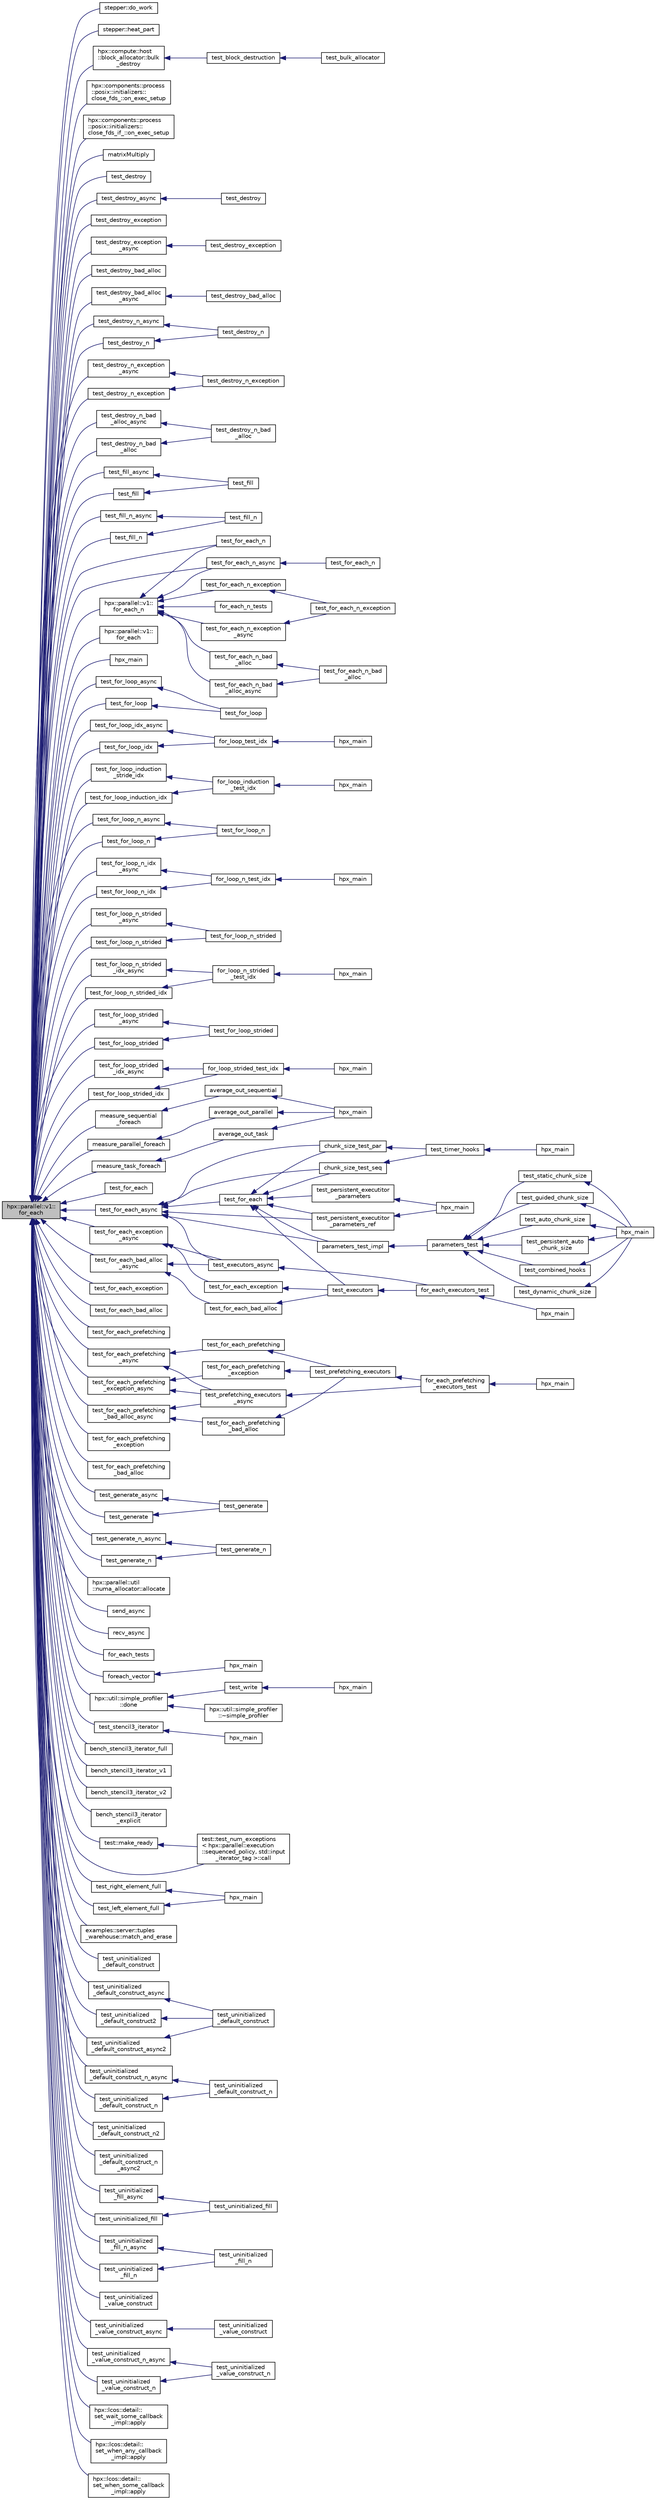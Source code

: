 digraph "hpx::parallel::v1::for_each"
{
  edge [fontname="Helvetica",fontsize="10",labelfontname="Helvetica",labelfontsize="10"];
  node [fontname="Helvetica",fontsize="10",shape=record];
  rankdir="LR";
  Node5814 [label="hpx::parallel::v1::\lfor_each",height=0.2,width=0.4,color="black", fillcolor="grey75", style="filled", fontcolor="black"];
  Node5814 -> Node5815 [dir="back",color="midnightblue",fontsize="10",style="solid",fontname="Helvetica"];
  Node5815 [label="stepper::do_work",height=0.2,width=0.4,color="black", fillcolor="white", style="filled",URL="$d0/da6/structstepper.html#aea55361f238d28d49a7ed1d6c54aa44e"];
  Node5814 -> Node5816 [dir="back",color="midnightblue",fontsize="10",style="solid",fontname="Helvetica"];
  Node5816 [label="stepper::heat_part",height=0.2,width=0.4,color="black", fillcolor="white", style="filled",URL="$d0/da6/structstepper.html#adcb523db73dc9a5479b9bbfecee13d69"];
  Node5814 -> Node5817 [dir="back",color="midnightblue",fontsize="10",style="solid",fontname="Helvetica"];
  Node5817 [label="hpx::compute::host\l::block_allocator::bulk\l_destroy",height=0.2,width=0.4,color="black", fillcolor="white", style="filled",URL="$d2/de8/structhpx_1_1compute_1_1host_1_1block__allocator.html#a167448cdd9120613a9713bca5689172f"];
  Node5817 -> Node5818 [dir="back",color="midnightblue",fontsize="10",style="solid",fontname="Helvetica"];
  Node5818 [label="test_block_destruction",height=0.2,width=0.4,color="black", fillcolor="white", style="filled",URL="$dc/d4a/block__allocator_8cpp.html#ae70eed055522aa4762137981880d0379"];
  Node5818 -> Node5819 [dir="back",color="midnightblue",fontsize="10",style="solid",fontname="Helvetica"];
  Node5819 [label="test_bulk_allocator",height=0.2,width=0.4,color="black", fillcolor="white", style="filled",URL="$dc/d4a/block__allocator_8cpp.html#aad021fb470ac159eac4609ba96066d4d"];
  Node5814 -> Node5820 [dir="back",color="midnightblue",fontsize="10",style="solid",fontname="Helvetica"];
  Node5820 [label="hpx::components::process\l::posix::initializers::\lclose_fds_::on_exec_setup",height=0.2,width=0.4,color="black", fillcolor="white", style="filled",URL="$df/d54/classhpx_1_1components_1_1process_1_1posix_1_1initializers_1_1close__fds__.html#acac655abe388827f8a023ad4ec06dfd7"];
  Node5814 -> Node5821 [dir="back",color="midnightblue",fontsize="10",style="solid",fontname="Helvetica"];
  Node5821 [label="hpx::components::process\l::posix::initializers::\lclose_fds_if_::on_exec_setup",height=0.2,width=0.4,color="black", fillcolor="white", style="filled",URL="$d7/def/classhpx_1_1components_1_1process_1_1posix_1_1initializers_1_1close__fds__if__.html#a86e080bd408ce4f00e1a021a6d371d02"];
  Node5814 -> Node5822 [dir="back",color="midnightblue",fontsize="10",style="solid",fontname="Helvetica"];
  Node5822 [label="matrixMultiply",height=0.2,width=0.4,color="black", fillcolor="white", style="filled",URL="$dd/d84/cublas__matmul_8cpp.html#aa067c394898cc546b800722bc5eae6ee"];
  Node5814 -> Node5823 [dir="back",color="midnightblue",fontsize="10",style="solid",fontname="Helvetica"];
  Node5823 [label="test_destroy",height=0.2,width=0.4,color="black", fillcolor="white", style="filled",URL="$db/d13/destroy__tests_8hpp.html#a317b88b51c0427935308f5c6e24a684a"];
  Node5814 -> Node5824 [dir="back",color="midnightblue",fontsize="10",style="solid",fontname="Helvetica"];
  Node5824 [label="test_destroy_async",height=0.2,width=0.4,color="black", fillcolor="white", style="filled",URL="$db/d13/destroy__tests_8hpp.html#a0a386efd0c10854ee86a11c9d208962b"];
  Node5824 -> Node5825 [dir="back",color="midnightblue",fontsize="10",style="solid",fontname="Helvetica"];
  Node5825 [label="test_destroy",height=0.2,width=0.4,color="black", fillcolor="white", style="filled",URL="$dd/d93/destroy_8cpp.html#ad69437edf858c3954064267fa452b379"];
  Node5814 -> Node5826 [dir="back",color="midnightblue",fontsize="10",style="solid",fontname="Helvetica"];
  Node5826 [label="test_destroy_exception",height=0.2,width=0.4,color="black", fillcolor="white", style="filled",URL="$db/d13/destroy__tests_8hpp.html#ab79ea56b1573e2f761302a4e3fec7cd9"];
  Node5814 -> Node5827 [dir="back",color="midnightblue",fontsize="10",style="solid",fontname="Helvetica"];
  Node5827 [label="test_destroy_exception\l_async",height=0.2,width=0.4,color="black", fillcolor="white", style="filled",URL="$db/d13/destroy__tests_8hpp.html#a5b198d396d5d83f8154fa7e13fd04747"];
  Node5827 -> Node5828 [dir="back",color="midnightblue",fontsize="10",style="solid",fontname="Helvetica"];
  Node5828 [label="test_destroy_exception",height=0.2,width=0.4,color="black", fillcolor="white", style="filled",URL="$dd/d93/destroy_8cpp.html#a8491a26225d7d844a16f1a6591112f1b"];
  Node5814 -> Node5829 [dir="back",color="midnightblue",fontsize="10",style="solid",fontname="Helvetica"];
  Node5829 [label="test_destroy_bad_alloc",height=0.2,width=0.4,color="black", fillcolor="white", style="filled",URL="$db/d13/destroy__tests_8hpp.html#a6b5de553753b00180d16671e5bafe57f"];
  Node5814 -> Node5830 [dir="back",color="midnightblue",fontsize="10",style="solid",fontname="Helvetica"];
  Node5830 [label="test_destroy_bad_alloc\l_async",height=0.2,width=0.4,color="black", fillcolor="white", style="filled",URL="$db/d13/destroy__tests_8hpp.html#a17f028f712d9002f95283aabbe386704"];
  Node5830 -> Node5831 [dir="back",color="midnightblue",fontsize="10",style="solid",fontname="Helvetica"];
  Node5831 [label="test_destroy_bad_alloc",height=0.2,width=0.4,color="black", fillcolor="white", style="filled",URL="$dd/d93/destroy_8cpp.html#ad0a60f5ee101f749797b233aaf6c1eb4"];
  Node5814 -> Node5832 [dir="back",color="midnightblue",fontsize="10",style="solid",fontname="Helvetica"];
  Node5832 [label="test_destroy_n",height=0.2,width=0.4,color="black", fillcolor="white", style="filled",URL="$de/dbc/destroyn_8cpp.html#ae9304eeaf906e59ebd2bf88e649ecabb"];
  Node5832 -> Node5833 [dir="back",color="midnightblue",fontsize="10",style="solid",fontname="Helvetica"];
  Node5833 [label="test_destroy_n",height=0.2,width=0.4,color="black", fillcolor="white", style="filled",URL="$de/dbc/destroyn_8cpp.html#ac891bde076ceac92f1ace9f7995dfe76"];
  Node5814 -> Node5834 [dir="back",color="midnightblue",fontsize="10",style="solid",fontname="Helvetica"];
  Node5834 [label="test_destroy_n_async",height=0.2,width=0.4,color="black", fillcolor="white", style="filled",URL="$de/dbc/destroyn_8cpp.html#a367becc3f8862d43b01ad5ff47cfd988"];
  Node5834 -> Node5833 [dir="back",color="midnightblue",fontsize="10",style="solid",fontname="Helvetica"];
  Node5814 -> Node5835 [dir="back",color="midnightblue",fontsize="10",style="solid",fontname="Helvetica"];
  Node5835 [label="test_destroy_n_exception",height=0.2,width=0.4,color="black", fillcolor="white", style="filled",URL="$de/dbc/destroyn_8cpp.html#a1b4050ae24481ed2e753e22aad35b737"];
  Node5835 -> Node5836 [dir="back",color="midnightblue",fontsize="10",style="solid",fontname="Helvetica"];
  Node5836 [label="test_destroy_n_exception",height=0.2,width=0.4,color="black", fillcolor="white", style="filled",URL="$de/dbc/destroyn_8cpp.html#aaf7bd9412751022ba739d60ad3f4e92c"];
  Node5814 -> Node5837 [dir="back",color="midnightblue",fontsize="10",style="solid",fontname="Helvetica"];
  Node5837 [label="test_destroy_n_exception\l_async",height=0.2,width=0.4,color="black", fillcolor="white", style="filled",URL="$de/dbc/destroyn_8cpp.html#a24949d34f58f11203f378136fa3683c6"];
  Node5837 -> Node5836 [dir="back",color="midnightblue",fontsize="10",style="solid",fontname="Helvetica"];
  Node5814 -> Node5838 [dir="back",color="midnightblue",fontsize="10",style="solid",fontname="Helvetica"];
  Node5838 [label="test_destroy_n_bad\l_alloc",height=0.2,width=0.4,color="black", fillcolor="white", style="filled",URL="$de/dbc/destroyn_8cpp.html#a4e0a2063cbbe8c4e3bdd7c2cbdb4a452"];
  Node5838 -> Node5839 [dir="back",color="midnightblue",fontsize="10",style="solid",fontname="Helvetica"];
  Node5839 [label="test_destroy_n_bad\l_alloc",height=0.2,width=0.4,color="black", fillcolor="white", style="filled",URL="$de/dbc/destroyn_8cpp.html#a6acd9d8f1bea87dd498a32ba7daf4b45"];
  Node5814 -> Node5840 [dir="back",color="midnightblue",fontsize="10",style="solid",fontname="Helvetica"];
  Node5840 [label="test_destroy_n_bad\l_alloc_async",height=0.2,width=0.4,color="black", fillcolor="white", style="filled",URL="$de/dbc/destroyn_8cpp.html#a93131f863dd04d5b1e2f077fc1899473"];
  Node5840 -> Node5839 [dir="back",color="midnightblue",fontsize="10",style="solid",fontname="Helvetica"];
  Node5814 -> Node5841 [dir="back",color="midnightblue",fontsize="10",style="solid",fontname="Helvetica"];
  Node5841 [label="test_fill",height=0.2,width=0.4,color="black", fillcolor="white", style="filled",URL="$db/df9/fill_8cpp.html#ad931e89bdc39168cdc6519ee48bd69a3"];
  Node5841 -> Node5842 [dir="back",color="midnightblue",fontsize="10",style="solid",fontname="Helvetica"];
  Node5842 [label="test_fill",height=0.2,width=0.4,color="black", fillcolor="white", style="filled",URL="$db/df9/fill_8cpp.html#a661a40382a394b4596b3db9fe1165fcf"];
  Node5814 -> Node5843 [dir="back",color="midnightblue",fontsize="10",style="solid",fontname="Helvetica"];
  Node5843 [label="test_fill_async",height=0.2,width=0.4,color="black", fillcolor="white", style="filled",URL="$db/df9/fill_8cpp.html#a746e43066c59dc6277a1d21db34f226c"];
  Node5843 -> Node5842 [dir="back",color="midnightblue",fontsize="10",style="solid",fontname="Helvetica"];
  Node5814 -> Node5844 [dir="back",color="midnightblue",fontsize="10",style="solid",fontname="Helvetica"];
  Node5844 [label="test_fill_n",height=0.2,width=0.4,color="black", fillcolor="white", style="filled",URL="$d7/df6/filln_8cpp.html#a90206cdfbebe12bccee8713a9aad8f46"];
  Node5844 -> Node5845 [dir="back",color="midnightblue",fontsize="10",style="solid",fontname="Helvetica"];
  Node5845 [label="test_fill_n",height=0.2,width=0.4,color="black", fillcolor="white", style="filled",URL="$d7/df6/filln_8cpp.html#ae0c7cd04e14c884fdb7f47b6e1dae0e0"];
  Node5814 -> Node5846 [dir="back",color="midnightblue",fontsize="10",style="solid",fontname="Helvetica"];
  Node5846 [label="test_fill_n_async",height=0.2,width=0.4,color="black", fillcolor="white", style="filled",URL="$d7/df6/filln_8cpp.html#ad4c7a1f958a03c69d308888e8f3deb11"];
  Node5846 -> Node5845 [dir="back",color="midnightblue",fontsize="10",style="solid",fontname="Helvetica"];
  Node5814 -> Node5847 [dir="back",color="midnightblue",fontsize="10",style="solid",fontname="Helvetica"];
  Node5847 [label="hpx::parallel::v1::\lfor_each_n",height=0.2,width=0.4,color="black", fillcolor="white", style="filled",URL="$db/db9/namespacehpx_1_1parallel_1_1v1.html#af456b61f388971fe21f1f36b3085d10a"];
  Node5847 -> Node5848 [dir="back",color="midnightblue",fontsize="10",style="solid",fontname="Helvetica"];
  Node5848 [label="test_for_each_n",height=0.2,width=0.4,color="black", fillcolor="white", style="filled",URL="$d4/d2c/algorithms_2foreach__tests_8hpp.html#abfa02612e9838cfd6335405ce7ef6707"];
  Node5847 -> Node5849 [dir="back",color="midnightblue",fontsize="10",style="solid",fontname="Helvetica"];
  Node5849 [label="test_for_each_n_async",height=0.2,width=0.4,color="black", fillcolor="white", style="filled",URL="$d4/d2c/algorithms_2foreach__tests_8hpp.html#aa9f7f18d8ba9151e0d0211f00d2ac977"];
  Node5849 -> Node5850 [dir="back",color="midnightblue",fontsize="10",style="solid",fontname="Helvetica"];
  Node5850 [label="test_for_each_n",height=0.2,width=0.4,color="black", fillcolor="white", style="filled",URL="$d3/d1b/foreachn_8cpp.html#a1763a1698d56e24b4e424e2f76b16974"];
  Node5847 -> Node5851 [dir="back",color="midnightblue",fontsize="10",style="solid",fontname="Helvetica"];
  Node5851 [label="test_for_each_n_bad\l_alloc",height=0.2,width=0.4,color="black", fillcolor="white", style="filled",URL="$dc/dad/foreachn__bad__alloc_8cpp.html#a4496235f0eb792fcd3cf2df561ee3a3d"];
  Node5851 -> Node5852 [dir="back",color="midnightblue",fontsize="10",style="solid",fontname="Helvetica"];
  Node5852 [label="test_for_each_n_bad\l_alloc",height=0.2,width=0.4,color="black", fillcolor="white", style="filled",URL="$dc/dad/foreachn__bad__alloc_8cpp.html#add3ad57288ad51f7d794eec7620de345"];
  Node5847 -> Node5853 [dir="back",color="midnightblue",fontsize="10",style="solid",fontname="Helvetica"];
  Node5853 [label="test_for_each_n_bad\l_alloc_async",height=0.2,width=0.4,color="black", fillcolor="white", style="filled",URL="$dc/dad/foreachn__bad__alloc_8cpp.html#a512e60fa6f1c63405d9ed2bb36387148"];
  Node5853 -> Node5852 [dir="back",color="midnightblue",fontsize="10",style="solid",fontname="Helvetica"];
  Node5847 -> Node5854 [dir="back",color="midnightblue",fontsize="10",style="solid",fontname="Helvetica"];
  Node5854 [label="test_for_each_n_exception",height=0.2,width=0.4,color="black", fillcolor="white", style="filled",URL="$d7/d9a/foreachn__exception_8cpp.html#ac19da618c4eb3ec6df03eee4e7a8152c"];
  Node5854 -> Node5855 [dir="back",color="midnightblue",fontsize="10",style="solid",fontname="Helvetica"];
  Node5855 [label="test_for_each_n_exception",height=0.2,width=0.4,color="black", fillcolor="white", style="filled",URL="$d7/d9a/foreachn__exception_8cpp.html#a6b9e4013e39c30c4376aa56ccf15c8cf"];
  Node5847 -> Node5856 [dir="back",color="midnightblue",fontsize="10",style="solid",fontname="Helvetica"];
  Node5856 [label="test_for_each_n_exception\l_async",height=0.2,width=0.4,color="black", fillcolor="white", style="filled",URL="$d7/d9a/foreachn__exception_8cpp.html#a0b7b511160d05ade5fbd958a180eb445"];
  Node5856 -> Node5855 [dir="back",color="midnightblue",fontsize="10",style="solid",fontname="Helvetica"];
  Node5847 -> Node5857 [dir="back",color="midnightblue",fontsize="10",style="solid",fontname="Helvetica"];
  Node5857 [label="for_each_n_tests",height=0.2,width=0.4,color="black", fillcolor="white", style="filled",URL="$de/dc8/partitioned__vector__for__each_8cpp.html#abf8171f27cbe43370d530a93d000de65"];
  Node5814 -> Node5858 [dir="back",color="midnightblue",fontsize="10",style="solid",fontname="Helvetica"];
  Node5858 [label="hpx::parallel::v1::\lfor_each",height=0.2,width=0.4,color="black", fillcolor="white", style="filled",URL="$db/db9/namespacehpx_1_1parallel_1_1v1.html#a3c119a47158b9b1682a05406172d539f"];
  Node5814 -> Node5859 [dir="back",color="midnightblue",fontsize="10",style="solid",fontname="Helvetica"];
  Node5859 [label="hpx_main",height=0.2,width=0.4,color="black", fillcolor="white", style="filled",URL="$d5/dbf/for__each__annotated__function_8cpp.html#aefd26dd818037509b2241068d57e3e1d"];
  Node5814 -> Node5860 [dir="back",color="midnightblue",fontsize="10",style="solid",fontname="Helvetica"];
  Node5860 [label="test_for_loop",height=0.2,width=0.4,color="black", fillcolor="white", style="filled",URL="$de/d62/for__loop_8cpp.html#a89c3b2a7b49b2327ebd96502571ce424"];
  Node5860 -> Node5861 [dir="back",color="midnightblue",fontsize="10",style="solid",fontname="Helvetica"];
  Node5861 [label="test_for_loop",height=0.2,width=0.4,color="black", fillcolor="white", style="filled",URL="$de/d62/for__loop_8cpp.html#ab17320fc5ebdd99b1cabac51548ee1a7"];
  Node5814 -> Node5862 [dir="back",color="midnightblue",fontsize="10",style="solid",fontname="Helvetica"];
  Node5862 [label="test_for_loop_async",height=0.2,width=0.4,color="black", fillcolor="white", style="filled",URL="$de/d62/for__loop_8cpp.html#a3cada76ac0fd661f700bdd0e4caa10df"];
  Node5862 -> Node5861 [dir="back",color="midnightblue",fontsize="10",style="solid",fontname="Helvetica"];
  Node5814 -> Node5863 [dir="back",color="midnightblue",fontsize="10",style="solid",fontname="Helvetica"];
  Node5863 [label="test_for_loop_idx",height=0.2,width=0.4,color="black", fillcolor="white", style="filled",URL="$de/d62/for__loop_8cpp.html#ad3b12e33f1d50a2207b1a8679ca76d16"];
  Node5863 -> Node5864 [dir="back",color="midnightblue",fontsize="10",style="solid",fontname="Helvetica"];
  Node5864 [label="for_loop_test_idx",height=0.2,width=0.4,color="black", fillcolor="white", style="filled",URL="$de/d62/for__loop_8cpp.html#a5682e76b3b812689ab8971fc823c41df"];
  Node5864 -> Node5865 [dir="back",color="midnightblue",fontsize="10",style="solid",fontname="Helvetica"];
  Node5865 [label="hpx_main",height=0.2,width=0.4,color="black", fillcolor="white", style="filled",URL="$de/d62/for__loop_8cpp.html#a4ca51ec94fa82421fc621b58eef7b01c"];
  Node5814 -> Node5866 [dir="back",color="midnightblue",fontsize="10",style="solid",fontname="Helvetica"];
  Node5866 [label="test_for_loop_idx_async",height=0.2,width=0.4,color="black", fillcolor="white", style="filled",URL="$de/d62/for__loop_8cpp.html#abf1fa6ad852561a80d8a7c0d919b0443"];
  Node5866 -> Node5864 [dir="back",color="midnightblue",fontsize="10",style="solid",fontname="Helvetica"];
  Node5814 -> Node5867 [dir="back",color="midnightblue",fontsize="10",style="solid",fontname="Helvetica"];
  Node5867 [label="test_for_loop_induction_idx",height=0.2,width=0.4,color="black", fillcolor="white", style="filled",URL="$dc/d69/for__loop__induction_8cpp.html#a6887265b3abec63b6903baff262990f7"];
  Node5867 -> Node5868 [dir="back",color="midnightblue",fontsize="10",style="solid",fontname="Helvetica"];
  Node5868 [label="for_loop_induction\l_test_idx",height=0.2,width=0.4,color="black", fillcolor="white", style="filled",URL="$dc/d69/for__loop__induction_8cpp.html#a68da6a80446d9f2f84dc643f86fb3468"];
  Node5868 -> Node5869 [dir="back",color="midnightblue",fontsize="10",style="solid",fontname="Helvetica"];
  Node5869 [label="hpx_main",height=0.2,width=0.4,color="black", fillcolor="white", style="filled",URL="$dc/d69/for__loop__induction_8cpp.html#a4ca51ec94fa82421fc621b58eef7b01c"];
  Node5814 -> Node5870 [dir="back",color="midnightblue",fontsize="10",style="solid",fontname="Helvetica"];
  Node5870 [label="test_for_loop_induction\l_stride_idx",height=0.2,width=0.4,color="black", fillcolor="white", style="filled",URL="$dc/d69/for__loop__induction_8cpp.html#a4560434d8c14bf88370c6b352768ac0f"];
  Node5870 -> Node5868 [dir="back",color="midnightblue",fontsize="10",style="solid",fontname="Helvetica"];
  Node5814 -> Node5871 [dir="back",color="midnightblue",fontsize="10",style="solid",fontname="Helvetica"];
  Node5871 [label="test_for_loop_n",height=0.2,width=0.4,color="black", fillcolor="white", style="filled",URL="$de/da4/for__loop__n_8cpp.html#a09399efa5681bb0b53e7c20771ae1910"];
  Node5871 -> Node5872 [dir="back",color="midnightblue",fontsize="10",style="solid",fontname="Helvetica"];
  Node5872 [label="test_for_loop_n",height=0.2,width=0.4,color="black", fillcolor="white", style="filled",URL="$de/da4/for__loop__n_8cpp.html#a3f4d04955eccd3affe743a5ffac493ca"];
  Node5814 -> Node5873 [dir="back",color="midnightblue",fontsize="10",style="solid",fontname="Helvetica"];
  Node5873 [label="test_for_loop_n_async",height=0.2,width=0.4,color="black", fillcolor="white", style="filled",URL="$de/da4/for__loop__n_8cpp.html#a1a081f4e0b938c3b3399fa3adbed2d4a"];
  Node5873 -> Node5872 [dir="back",color="midnightblue",fontsize="10",style="solid",fontname="Helvetica"];
  Node5814 -> Node5874 [dir="back",color="midnightblue",fontsize="10",style="solid",fontname="Helvetica"];
  Node5874 [label="test_for_loop_n_idx",height=0.2,width=0.4,color="black", fillcolor="white", style="filled",URL="$de/da4/for__loop__n_8cpp.html#a7929df9a27934c86ac0b3eca1f9e07f2"];
  Node5874 -> Node5875 [dir="back",color="midnightblue",fontsize="10",style="solid",fontname="Helvetica"];
  Node5875 [label="for_loop_n_test_idx",height=0.2,width=0.4,color="black", fillcolor="white", style="filled",URL="$de/da4/for__loop__n_8cpp.html#ab386898f445eedfee45e728b1f60d46c"];
  Node5875 -> Node5876 [dir="back",color="midnightblue",fontsize="10",style="solid",fontname="Helvetica"];
  Node5876 [label="hpx_main",height=0.2,width=0.4,color="black", fillcolor="white", style="filled",URL="$de/da4/for__loop__n_8cpp.html#a4ca51ec94fa82421fc621b58eef7b01c"];
  Node5814 -> Node5877 [dir="back",color="midnightblue",fontsize="10",style="solid",fontname="Helvetica"];
  Node5877 [label="test_for_loop_n_idx\l_async",height=0.2,width=0.4,color="black", fillcolor="white", style="filled",URL="$de/da4/for__loop__n_8cpp.html#ae28739be7de605eaa5684eb80b5313c7"];
  Node5877 -> Node5875 [dir="back",color="midnightblue",fontsize="10",style="solid",fontname="Helvetica"];
  Node5814 -> Node5878 [dir="back",color="midnightblue",fontsize="10",style="solid",fontname="Helvetica"];
  Node5878 [label="test_for_loop_n_strided",height=0.2,width=0.4,color="black", fillcolor="white", style="filled",URL="$d8/d8f/for__loop__n__strided_8cpp.html#a1676f09a88556052fe8f067854bfab87"];
  Node5878 -> Node5879 [dir="back",color="midnightblue",fontsize="10",style="solid",fontname="Helvetica"];
  Node5879 [label="test_for_loop_n_strided",height=0.2,width=0.4,color="black", fillcolor="white", style="filled",URL="$d8/d8f/for__loop__n__strided_8cpp.html#ab3e24c8d17620b6ae6b3b6e21e491544"];
  Node5814 -> Node5880 [dir="back",color="midnightblue",fontsize="10",style="solid",fontname="Helvetica"];
  Node5880 [label="test_for_loop_n_strided\l_async",height=0.2,width=0.4,color="black", fillcolor="white", style="filled",URL="$d8/d8f/for__loop__n__strided_8cpp.html#ab3be47c5d95eec03f7e87f64c7ef78ba"];
  Node5880 -> Node5879 [dir="back",color="midnightblue",fontsize="10",style="solid",fontname="Helvetica"];
  Node5814 -> Node5881 [dir="back",color="midnightblue",fontsize="10",style="solid",fontname="Helvetica"];
  Node5881 [label="test_for_loop_n_strided_idx",height=0.2,width=0.4,color="black", fillcolor="white", style="filled",URL="$d8/d8f/for__loop__n__strided_8cpp.html#af30960deb447fc912a2d9204c13aa498"];
  Node5881 -> Node5882 [dir="back",color="midnightblue",fontsize="10",style="solid",fontname="Helvetica"];
  Node5882 [label="for_loop_n_strided\l_test_idx",height=0.2,width=0.4,color="black", fillcolor="white", style="filled",URL="$d8/d8f/for__loop__n__strided_8cpp.html#ac7cd80504cf918357143cc359ea3ff06"];
  Node5882 -> Node5883 [dir="back",color="midnightblue",fontsize="10",style="solid",fontname="Helvetica"];
  Node5883 [label="hpx_main",height=0.2,width=0.4,color="black", fillcolor="white", style="filled",URL="$d8/d8f/for__loop__n__strided_8cpp.html#a4ca51ec94fa82421fc621b58eef7b01c"];
  Node5814 -> Node5884 [dir="back",color="midnightblue",fontsize="10",style="solid",fontname="Helvetica"];
  Node5884 [label="test_for_loop_n_strided\l_idx_async",height=0.2,width=0.4,color="black", fillcolor="white", style="filled",URL="$d8/d8f/for__loop__n__strided_8cpp.html#a0ac8e919b5b1379a68c7e7a2f53ddb9f"];
  Node5884 -> Node5882 [dir="back",color="midnightblue",fontsize="10",style="solid",fontname="Helvetica"];
  Node5814 -> Node5885 [dir="back",color="midnightblue",fontsize="10",style="solid",fontname="Helvetica"];
  Node5885 [label="test_for_loop_strided",height=0.2,width=0.4,color="black", fillcolor="white", style="filled",URL="$d1/d10/for__loop__strided_8cpp.html#aa945a778237a6f866822c0e3e50f4e15"];
  Node5885 -> Node5886 [dir="back",color="midnightblue",fontsize="10",style="solid",fontname="Helvetica"];
  Node5886 [label="test_for_loop_strided",height=0.2,width=0.4,color="black", fillcolor="white", style="filled",URL="$d1/d10/for__loop__strided_8cpp.html#a29dbcb81ad2a227e7d1be23407504ec4"];
  Node5814 -> Node5887 [dir="back",color="midnightblue",fontsize="10",style="solid",fontname="Helvetica"];
  Node5887 [label="test_for_loop_strided\l_async",height=0.2,width=0.4,color="black", fillcolor="white", style="filled",URL="$d1/d10/for__loop__strided_8cpp.html#a4527adf48eeea0cb4ec3e666e3abc714"];
  Node5887 -> Node5886 [dir="back",color="midnightblue",fontsize="10",style="solid",fontname="Helvetica"];
  Node5814 -> Node5888 [dir="back",color="midnightblue",fontsize="10",style="solid",fontname="Helvetica"];
  Node5888 [label="test_for_loop_strided_idx",height=0.2,width=0.4,color="black", fillcolor="white", style="filled",URL="$d1/d10/for__loop__strided_8cpp.html#ae23fbcef4670e58787645aff3bf1e66f"];
  Node5888 -> Node5889 [dir="back",color="midnightblue",fontsize="10",style="solid",fontname="Helvetica"];
  Node5889 [label="for_loop_strided_test_idx",height=0.2,width=0.4,color="black", fillcolor="white", style="filled",URL="$d1/d10/for__loop__strided_8cpp.html#a378414159f1cb92c0f0a56ec1e74b6ec"];
  Node5889 -> Node5890 [dir="back",color="midnightblue",fontsize="10",style="solid",fontname="Helvetica"];
  Node5890 [label="hpx_main",height=0.2,width=0.4,color="black", fillcolor="white", style="filled",URL="$d1/d10/for__loop__strided_8cpp.html#a4ca51ec94fa82421fc621b58eef7b01c"];
  Node5814 -> Node5891 [dir="back",color="midnightblue",fontsize="10",style="solid",fontname="Helvetica"];
  Node5891 [label="test_for_loop_strided\l_idx_async",height=0.2,width=0.4,color="black", fillcolor="white", style="filled",URL="$d1/d10/for__loop__strided_8cpp.html#a15d1da0e4f9525e2c50f6dc8b0ddfda8"];
  Node5891 -> Node5889 [dir="back",color="midnightblue",fontsize="10",style="solid",fontname="Helvetica"];
  Node5814 -> Node5892 [dir="back",color="midnightblue",fontsize="10",style="solid",fontname="Helvetica"];
  Node5892 [label="measure_sequential\l_foreach",height=0.2,width=0.4,color="black", fillcolor="white", style="filled",URL="$d4/d94/foreach__scaling_8cpp.html#a8b988305b19845b3046c98e43f4f1add"];
  Node5892 -> Node5893 [dir="back",color="midnightblue",fontsize="10",style="solid",fontname="Helvetica"];
  Node5893 [label="average_out_sequential",height=0.2,width=0.4,color="black", fillcolor="white", style="filled",URL="$d4/d94/foreach__scaling_8cpp.html#a07652cc5e47955ddcb52e9896727864a"];
  Node5893 -> Node5894 [dir="back",color="midnightblue",fontsize="10",style="solid",fontname="Helvetica"];
  Node5894 [label="hpx_main",height=0.2,width=0.4,color="black", fillcolor="white", style="filled",URL="$d4/d94/foreach__scaling_8cpp.html#a4ca51ec94fa82421fc621b58eef7b01c"];
  Node5814 -> Node5895 [dir="back",color="midnightblue",fontsize="10",style="solid",fontname="Helvetica"];
  Node5895 [label="measure_parallel_foreach",height=0.2,width=0.4,color="black", fillcolor="white", style="filled",URL="$d4/d94/foreach__scaling_8cpp.html#a898abd404f99fff4dd6b9b7d12795494"];
  Node5895 -> Node5896 [dir="back",color="midnightblue",fontsize="10",style="solid",fontname="Helvetica"];
  Node5896 [label="average_out_parallel",height=0.2,width=0.4,color="black", fillcolor="white", style="filled",URL="$d4/d94/foreach__scaling_8cpp.html#ae28771bf3023fb27477011ca1deb3017"];
  Node5896 -> Node5894 [dir="back",color="midnightblue",fontsize="10",style="solid",fontname="Helvetica"];
  Node5814 -> Node5897 [dir="back",color="midnightblue",fontsize="10",style="solid",fontname="Helvetica"];
  Node5897 [label="measure_task_foreach",height=0.2,width=0.4,color="black", fillcolor="white", style="filled",URL="$d4/d94/foreach__scaling_8cpp.html#abad3a79ac7e4a4bd95e686ceccec7de7"];
  Node5897 -> Node5898 [dir="back",color="midnightblue",fontsize="10",style="solid",fontname="Helvetica"];
  Node5898 [label="average_out_task",height=0.2,width=0.4,color="black", fillcolor="white", style="filled",URL="$d4/d94/foreach__scaling_8cpp.html#a6f6981d918aadc4c7f5d292e3241ded0"];
  Node5898 -> Node5894 [dir="back",color="midnightblue",fontsize="10",style="solid",fontname="Helvetica"];
  Node5814 -> Node5899 [dir="back",color="midnightblue",fontsize="10",style="solid",fontname="Helvetica"];
  Node5899 [label="test_for_each",height=0.2,width=0.4,color="black", fillcolor="white", style="filled",URL="$d4/d2c/algorithms_2foreach__tests_8hpp.html#a9a7a05e9964560c9198de48f388c9129"];
  Node5814 -> Node5900 [dir="back",color="midnightblue",fontsize="10",style="solid",fontname="Helvetica"];
  Node5900 [label="test_for_each_async",height=0.2,width=0.4,color="black", fillcolor="white", style="filled",URL="$d4/d2c/algorithms_2foreach__tests_8hpp.html#a69c5edf24498613fdeab313a0c08e59f"];
  Node5900 -> Node5901 [dir="back",color="midnightblue",fontsize="10",style="solid",fontname="Helvetica"];
  Node5901 [label="parameters_test_impl",height=0.2,width=0.4,color="black", fillcolor="white", style="filled",URL="$dc/d90/executor__parameters_8cpp.html#a8ee56958cf75d45faaa2744384fec6c2"];
  Node5901 -> Node5902 [dir="back",color="midnightblue",fontsize="10",style="solid",fontname="Helvetica"];
  Node5902 [label="parameters_test",height=0.2,width=0.4,color="black", fillcolor="white", style="filled",URL="$dc/d90/executor__parameters_8cpp.html#a5c65433d1d0e307ce8458605874200c7"];
  Node5902 -> Node5903 [dir="back",color="midnightblue",fontsize="10",style="solid",fontname="Helvetica"];
  Node5903 [label="test_dynamic_chunk_size",height=0.2,width=0.4,color="black", fillcolor="white", style="filled",URL="$dc/d90/executor__parameters_8cpp.html#aa2e73af647858473ba1975b4e5ffc17b"];
  Node5903 -> Node5904 [dir="back",color="midnightblue",fontsize="10",style="solid",fontname="Helvetica"];
  Node5904 [label="hpx_main",height=0.2,width=0.4,color="black", fillcolor="white", style="filled",URL="$dc/d90/executor__parameters_8cpp.html#a4ca51ec94fa82421fc621b58eef7b01c"];
  Node5902 -> Node5905 [dir="back",color="midnightblue",fontsize="10",style="solid",fontname="Helvetica"];
  Node5905 [label="test_static_chunk_size",height=0.2,width=0.4,color="black", fillcolor="white", style="filled",URL="$dc/d90/executor__parameters_8cpp.html#a5e0442c99c510f1c755731abeb9b944c"];
  Node5905 -> Node5904 [dir="back",color="midnightblue",fontsize="10",style="solid",fontname="Helvetica"];
  Node5902 -> Node5906 [dir="back",color="midnightblue",fontsize="10",style="solid",fontname="Helvetica"];
  Node5906 [label="test_guided_chunk_size",height=0.2,width=0.4,color="black", fillcolor="white", style="filled",URL="$dc/d90/executor__parameters_8cpp.html#aa4ccbdbd0a979d5e7375d6fa5eca270f"];
  Node5906 -> Node5904 [dir="back",color="midnightblue",fontsize="10",style="solid",fontname="Helvetica"];
  Node5902 -> Node5907 [dir="back",color="midnightblue",fontsize="10",style="solid",fontname="Helvetica"];
  Node5907 [label="test_auto_chunk_size",height=0.2,width=0.4,color="black", fillcolor="white", style="filled",URL="$dc/d90/executor__parameters_8cpp.html#a6ad1eabf81567bccf7aa1f651826fc71"];
  Node5907 -> Node5904 [dir="back",color="midnightblue",fontsize="10",style="solid",fontname="Helvetica"];
  Node5902 -> Node5908 [dir="back",color="midnightblue",fontsize="10",style="solid",fontname="Helvetica"];
  Node5908 [label="test_persistent_auto\l_chunk_size",height=0.2,width=0.4,color="black", fillcolor="white", style="filled",URL="$dc/d90/executor__parameters_8cpp.html#a6081c847e9df414deac648d8ff0e3605"];
  Node5908 -> Node5904 [dir="back",color="midnightblue",fontsize="10",style="solid",fontname="Helvetica"];
  Node5902 -> Node5909 [dir="back",color="midnightblue",fontsize="10",style="solid",fontname="Helvetica"];
  Node5909 [label="test_combined_hooks",height=0.2,width=0.4,color="black", fillcolor="white", style="filled",URL="$dc/d90/executor__parameters_8cpp.html#ade7b360eced72eace96feb69ccf4ce50"];
  Node5909 -> Node5904 [dir="back",color="midnightblue",fontsize="10",style="solid",fontname="Helvetica"];
  Node5900 -> Node5910 [dir="back",color="midnightblue",fontsize="10",style="solid",fontname="Helvetica"];
  Node5910 [label="chunk_size_test_seq",height=0.2,width=0.4,color="black", fillcolor="white", style="filled",URL="$d4/d85/executor__parameters__timer__hooks_8cpp.html#acd312dbae5ca08f68c8089208a661620"];
  Node5910 -> Node5911 [dir="back",color="midnightblue",fontsize="10",style="solid",fontname="Helvetica"];
  Node5911 [label="test_timer_hooks",height=0.2,width=0.4,color="black", fillcolor="white", style="filled",URL="$d4/d85/executor__parameters__timer__hooks_8cpp.html#a9d76084d107efb0f702b19c27ad2256b"];
  Node5911 -> Node5912 [dir="back",color="midnightblue",fontsize="10",style="solid",fontname="Helvetica"];
  Node5912 [label="hpx_main",height=0.2,width=0.4,color="black", fillcolor="white", style="filled",URL="$d4/d85/executor__parameters__timer__hooks_8cpp.html#a4ca51ec94fa82421fc621b58eef7b01c"];
  Node5900 -> Node5913 [dir="back",color="midnightblue",fontsize="10",style="solid",fontname="Helvetica"];
  Node5913 [label="chunk_size_test_par",height=0.2,width=0.4,color="black", fillcolor="white", style="filled",URL="$d4/d85/executor__parameters__timer__hooks_8cpp.html#a26dbec9c867f06eab3d8d9e28f58ad76"];
  Node5913 -> Node5911 [dir="back",color="midnightblue",fontsize="10",style="solid",fontname="Helvetica"];
  Node5900 -> Node5914 [dir="back",color="midnightblue",fontsize="10",style="solid",fontname="Helvetica"];
  Node5914 [label="test_for_each",height=0.2,width=0.4,color="black", fillcolor="white", style="filled",URL="$d1/d33/foreach_8cpp.html#a72d426cf253d972ca84588bf27a38ad1"];
  Node5914 -> Node5901 [dir="back",color="midnightblue",fontsize="10",style="solid",fontname="Helvetica"];
  Node5914 -> Node5910 [dir="back",color="midnightblue",fontsize="10",style="solid",fontname="Helvetica"];
  Node5914 -> Node5913 [dir="back",color="midnightblue",fontsize="10",style="solid",fontname="Helvetica"];
  Node5914 -> Node5915 [dir="back",color="midnightblue",fontsize="10",style="solid",fontname="Helvetica"];
  Node5915 [label="test_executors",height=0.2,width=0.4,color="black", fillcolor="white", style="filled",URL="$d3/d54/foreach__executors_8cpp.html#aa2a590bab3d01b2e0c3f5ebb551e6df0"];
  Node5915 -> Node5916 [dir="back",color="midnightblue",fontsize="10",style="solid",fontname="Helvetica"];
  Node5916 [label="for_each_executors_test",height=0.2,width=0.4,color="black", fillcolor="white", style="filled",URL="$d3/d54/foreach__executors_8cpp.html#a4b41af5e421380182d16c0b24f5eb7b0"];
  Node5916 -> Node5917 [dir="back",color="midnightblue",fontsize="10",style="solid",fontname="Helvetica"];
  Node5917 [label="hpx_main",height=0.2,width=0.4,color="black", fillcolor="white", style="filled",URL="$d3/d54/foreach__executors_8cpp.html#a4ca51ec94fa82421fc621b58eef7b01c"];
  Node5914 -> Node5918 [dir="back",color="midnightblue",fontsize="10",style="solid",fontname="Helvetica"];
  Node5918 [label="test_persistent_executitor\l_parameters",height=0.2,width=0.4,color="black", fillcolor="white", style="filled",URL="$db/d9b/persistent__executor__parameters_8cpp.html#a065b1ad5c47fbc676dd8e9b0eb3220fc"];
  Node5918 -> Node5919 [dir="back",color="midnightblue",fontsize="10",style="solid",fontname="Helvetica"];
  Node5919 [label="hpx_main",height=0.2,width=0.4,color="black", fillcolor="white", style="filled",URL="$db/d9b/persistent__executor__parameters_8cpp.html#a4ca51ec94fa82421fc621b58eef7b01c"];
  Node5914 -> Node5920 [dir="back",color="midnightblue",fontsize="10",style="solid",fontname="Helvetica"];
  Node5920 [label="test_persistent_executitor\l_parameters_ref",height=0.2,width=0.4,color="black", fillcolor="white", style="filled",URL="$db/d9b/persistent__executor__parameters_8cpp.html#a9406db9f92df34760580709354efb832"];
  Node5920 -> Node5919 [dir="back",color="midnightblue",fontsize="10",style="solid",fontname="Helvetica"];
  Node5900 -> Node5921 [dir="back",color="midnightblue",fontsize="10",style="solid",fontname="Helvetica"];
  Node5921 [label="test_executors_async",height=0.2,width=0.4,color="black", fillcolor="white", style="filled",URL="$d3/d54/foreach__executors_8cpp.html#a930d409ea07ad974379591f1f0531b59"];
  Node5921 -> Node5916 [dir="back",color="midnightblue",fontsize="10",style="solid",fontname="Helvetica"];
  Node5900 -> Node5920 [dir="back",color="midnightblue",fontsize="10",style="solid",fontname="Helvetica"];
  Node5814 -> Node5922 [dir="back",color="midnightblue",fontsize="10",style="solid",fontname="Helvetica"];
  Node5922 [label="test_for_each_exception",height=0.2,width=0.4,color="black", fillcolor="white", style="filled",URL="$d4/d2c/algorithms_2foreach__tests_8hpp.html#ad0f3c324ed615b2ca135f3e4ac3a6f20"];
  Node5814 -> Node5923 [dir="back",color="midnightblue",fontsize="10",style="solid",fontname="Helvetica"];
  Node5923 [label="test_for_each_exception\l_async",height=0.2,width=0.4,color="black", fillcolor="white", style="filled",URL="$d4/d2c/algorithms_2foreach__tests_8hpp.html#a56b2595f60e34fe8cb238784438587e3"];
  Node5923 -> Node5924 [dir="back",color="midnightblue",fontsize="10",style="solid",fontname="Helvetica"];
  Node5924 [label="test_for_each_exception",height=0.2,width=0.4,color="black", fillcolor="white", style="filled",URL="$d1/d33/foreach_8cpp.html#a2ac912d4ab6a419cc61a8206c4581829"];
  Node5924 -> Node5915 [dir="back",color="midnightblue",fontsize="10",style="solid",fontname="Helvetica"];
  Node5923 -> Node5921 [dir="back",color="midnightblue",fontsize="10",style="solid",fontname="Helvetica"];
  Node5814 -> Node5925 [dir="back",color="midnightblue",fontsize="10",style="solid",fontname="Helvetica"];
  Node5925 [label="test_for_each_bad_alloc",height=0.2,width=0.4,color="black", fillcolor="white", style="filled",URL="$d4/d2c/algorithms_2foreach__tests_8hpp.html#a7a454cda4d13457f77614f117dd35ceb"];
  Node5814 -> Node5926 [dir="back",color="midnightblue",fontsize="10",style="solid",fontname="Helvetica"];
  Node5926 [label="test_for_each_bad_alloc\l_async",height=0.2,width=0.4,color="black", fillcolor="white", style="filled",URL="$d4/d2c/algorithms_2foreach__tests_8hpp.html#a686bc1e7a8f2a6f6f7b7915a7e078889"];
  Node5926 -> Node5927 [dir="back",color="midnightblue",fontsize="10",style="solid",fontname="Helvetica"];
  Node5927 [label="test_for_each_bad_alloc",height=0.2,width=0.4,color="black", fillcolor="white", style="filled",URL="$d1/d33/foreach_8cpp.html#ad58910c444d92824ea49438fa7591bf4"];
  Node5927 -> Node5915 [dir="back",color="midnightblue",fontsize="10",style="solid",fontname="Helvetica"];
  Node5926 -> Node5921 [dir="back",color="midnightblue",fontsize="10",style="solid",fontname="Helvetica"];
  Node5814 -> Node5848 [dir="back",color="midnightblue",fontsize="10",style="solid",fontname="Helvetica"];
  Node5814 -> Node5849 [dir="back",color="midnightblue",fontsize="10",style="solid",fontname="Helvetica"];
  Node5814 -> Node5928 [dir="back",color="midnightblue",fontsize="10",style="solid",fontname="Helvetica"];
  Node5928 [label="test_for_each_prefetching",height=0.2,width=0.4,color="black", fillcolor="white", style="filled",URL="$de/d0e/foreach__tests__prefetching_8hpp.html#a101684849e83b2f42041fabc740e66cc"];
  Node5814 -> Node5929 [dir="back",color="midnightblue",fontsize="10",style="solid",fontname="Helvetica"];
  Node5929 [label="test_for_each_prefetching\l_async",height=0.2,width=0.4,color="black", fillcolor="white", style="filled",URL="$de/d0e/foreach__tests__prefetching_8hpp.html#ac37554b57cbc38aa02857ce781f2d115"];
  Node5929 -> Node5930 [dir="back",color="midnightblue",fontsize="10",style="solid",fontname="Helvetica"];
  Node5930 [label="test_for_each_prefetching",height=0.2,width=0.4,color="black", fillcolor="white", style="filled",URL="$d4/df0/foreach__prefetching_8cpp.html#a02e23c1eb4eb5a12f4fdac81795fd642"];
  Node5930 -> Node5931 [dir="back",color="midnightblue",fontsize="10",style="solid",fontname="Helvetica"];
  Node5931 [label="test_prefetching_executors",height=0.2,width=0.4,color="black", fillcolor="white", style="filled",URL="$dd/d50/foreach__prefetching__executors__v1_8cpp.html#a9de1c8b6ab804861a65c94c76125b3b2"];
  Node5931 -> Node5932 [dir="back",color="midnightblue",fontsize="10",style="solid",fontname="Helvetica"];
  Node5932 [label="for_each_prefetching\l_executors_test",height=0.2,width=0.4,color="black", fillcolor="white", style="filled",URL="$dd/d50/foreach__prefetching__executors__v1_8cpp.html#a9efc88cef6533dd087c6cb8ff887a61e"];
  Node5932 -> Node5933 [dir="back",color="midnightblue",fontsize="10",style="solid",fontname="Helvetica"];
  Node5933 [label="hpx_main",height=0.2,width=0.4,color="black", fillcolor="white", style="filled",URL="$dd/d50/foreach__prefetching__executors__v1_8cpp.html#a4ca51ec94fa82421fc621b58eef7b01c"];
  Node5929 -> Node5934 [dir="back",color="midnightblue",fontsize="10",style="solid",fontname="Helvetica"];
  Node5934 [label="test_prefetching_executors\l_async",height=0.2,width=0.4,color="black", fillcolor="white", style="filled",URL="$dd/d50/foreach__prefetching__executors__v1_8cpp.html#a1f37d901599f025abf45c97a67044094"];
  Node5934 -> Node5932 [dir="back",color="midnightblue",fontsize="10",style="solid",fontname="Helvetica"];
  Node5814 -> Node5935 [dir="back",color="midnightblue",fontsize="10",style="solid",fontname="Helvetica"];
  Node5935 [label="test_for_each_prefetching\l_exception",height=0.2,width=0.4,color="black", fillcolor="white", style="filled",URL="$de/d0e/foreach__tests__prefetching_8hpp.html#a638342d3e89c38fa358567df752149d3"];
  Node5814 -> Node5936 [dir="back",color="midnightblue",fontsize="10",style="solid",fontname="Helvetica"];
  Node5936 [label="test_for_each_prefetching\l_exception_async",height=0.2,width=0.4,color="black", fillcolor="white", style="filled",URL="$de/d0e/foreach__tests__prefetching_8hpp.html#a3ba720810fff44239b45b8985e157c5d"];
  Node5936 -> Node5937 [dir="back",color="midnightblue",fontsize="10",style="solid",fontname="Helvetica"];
  Node5937 [label="test_for_each_prefetching\l_exception",height=0.2,width=0.4,color="black", fillcolor="white", style="filled",URL="$d4/df0/foreach__prefetching_8cpp.html#a34f94a3094d57c526cd2674d7d29bb71"];
  Node5937 -> Node5931 [dir="back",color="midnightblue",fontsize="10",style="solid",fontname="Helvetica"];
  Node5936 -> Node5934 [dir="back",color="midnightblue",fontsize="10",style="solid",fontname="Helvetica"];
  Node5814 -> Node5938 [dir="back",color="midnightblue",fontsize="10",style="solid",fontname="Helvetica"];
  Node5938 [label="test_for_each_prefetching\l_bad_alloc",height=0.2,width=0.4,color="black", fillcolor="white", style="filled",URL="$de/d0e/foreach__tests__prefetching_8hpp.html#a2aca38c4456dff1271acd6b17609bdc6"];
  Node5814 -> Node5939 [dir="back",color="midnightblue",fontsize="10",style="solid",fontname="Helvetica"];
  Node5939 [label="test_for_each_prefetching\l_bad_alloc_async",height=0.2,width=0.4,color="black", fillcolor="white", style="filled",URL="$de/d0e/foreach__tests__prefetching_8hpp.html#ac0a6e5138c81e45ae66275695190b318"];
  Node5939 -> Node5940 [dir="back",color="midnightblue",fontsize="10",style="solid",fontname="Helvetica"];
  Node5940 [label="test_for_each_prefetching\l_bad_alloc",height=0.2,width=0.4,color="black", fillcolor="white", style="filled",URL="$d4/df0/foreach__prefetching_8cpp.html#ad8f41e74d5bff133970d3e2b0db6b8fb"];
  Node5940 -> Node5931 [dir="back",color="midnightblue",fontsize="10",style="solid",fontname="Helvetica"];
  Node5939 -> Node5934 [dir="back",color="midnightblue",fontsize="10",style="solid",fontname="Helvetica"];
  Node5814 -> Node5941 [dir="back",color="midnightblue",fontsize="10",style="solid",fontname="Helvetica"];
  Node5941 [label="test_generate",height=0.2,width=0.4,color="black", fillcolor="white", style="filled",URL="$d4/da7/generate_8cpp.html#afd13d6b5b72198f3f2810d6ea7199982"];
  Node5941 -> Node5942 [dir="back",color="midnightblue",fontsize="10",style="solid",fontname="Helvetica"];
  Node5942 [label="test_generate",height=0.2,width=0.4,color="black", fillcolor="white", style="filled",URL="$d4/da7/generate_8cpp.html#aa4330f6beb2e1e6bc622199736a4d527"];
  Node5814 -> Node5943 [dir="back",color="midnightblue",fontsize="10",style="solid",fontname="Helvetica"];
  Node5943 [label="test_generate_async",height=0.2,width=0.4,color="black", fillcolor="white", style="filled",URL="$d4/da7/generate_8cpp.html#ab3f410cfdad007aed7ce31571f497e36"];
  Node5943 -> Node5942 [dir="back",color="midnightblue",fontsize="10",style="solid",fontname="Helvetica"];
  Node5814 -> Node5944 [dir="back",color="midnightblue",fontsize="10",style="solid",fontname="Helvetica"];
  Node5944 [label="test_generate_n",height=0.2,width=0.4,color="black", fillcolor="white", style="filled",URL="$d6/dd4/generaten_8cpp.html#aa7d36845de24c2128275af7429347b6d"];
  Node5944 -> Node5945 [dir="back",color="midnightblue",fontsize="10",style="solid",fontname="Helvetica"];
  Node5945 [label="test_generate_n",height=0.2,width=0.4,color="black", fillcolor="white", style="filled",URL="$d6/dd4/generaten_8cpp.html#a1f3cae591a649c43c6eaa9a98d773029"];
  Node5814 -> Node5946 [dir="back",color="midnightblue",fontsize="10",style="solid",fontname="Helvetica"];
  Node5946 [label="test_generate_n_async",height=0.2,width=0.4,color="black", fillcolor="white", style="filled",URL="$d6/dd4/generaten_8cpp.html#a586608d2e5b94df88ca7ee21ab0d23be"];
  Node5946 -> Node5945 [dir="back",color="midnightblue",fontsize="10",style="solid",fontname="Helvetica"];
  Node5814 -> Node5947 [dir="back",color="midnightblue",fontsize="10",style="solid",fontname="Helvetica"];
  Node5947 [label="hpx::parallel::util\l::numa_allocator::allocate",height=0.2,width=0.4,color="black", fillcolor="white", style="filled",URL="$d4/d91/classhpx_1_1parallel_1_1util_1_1numa__allocator.html#a740ebb2648abf6581dd5bd9223c3a08b"];
  Node5814 -> Node5948 [dir="back",color="midnightblue",fontsize="10",style="solid",fontname="Helvetica"];
  Node5948 [label="send_async",height=0.2,width=0.4,color="black", fillcolor="white", style="filled",URL="$d2/d04/osu__bibw_8cpp.html#a6a74c140652504fe7125ac3dceca92fc"];
  Node5814 -> Node5949 [dir="back",color="midnightblue",fontsize="10",style="solid",fontname="Helvetica"];
  Node5949 [label="recv_async",height=0.2,width=0.4,color="black", fillcolor="white", style="filled",URL="$d2/d04/osu__bibw_8cpp.html#a3c850816b8898d072c86021eb935becd"];
  Node5814 -> Node5950 [dir="back",color="midnightblue",fontsize="10",style="solid",fontname="Helvetica"];
  Node5950 [label="for_each_tests",height=0.2,width=0.4,color="black", fillcolor="white", style="filled",URL="$de/dc8/partitioned__vector__for__each_8cpp.html#ae9f70b0f6e07d944a9a27aef6d619a36"];
  Node5814 -> Node5951 [dir="back",color="midnightblue",fontsize="10",style="solid",fontname="Helvetica"];
  Node5951 [label="foreach_vector",height=0.2,width=0.4,color="black", fillcolor="white", style="filled",URL="$df/d5f/partitioned__vector__foreach_8cpp.html#ac1d92bd3e68bd0b741e42768d146a4d2"];
  Node5951 -> Node5952 [dir="back",color="midnightblue",fontsize="10",style="solid",fontname="Helvetica"];
  Node5952 [label="hpx_main",height=0.2,width=0.4,color="black", fillcolor="white", style="filled",URL="$df/d5f/partitioned__vector__foreach_8cpp.html#a4ca51ec94fa82421fc621b58eef7b01c"];
  Node5814 -> Node5953 [dir="back",color="midnightblue",fontsize="10",style="solid",fontname="Helvetica"];
  Node5953 [label="hpx::util::simple_profiler\l::done",height=0.2,width=0.4,color="black", fillcolor="white", style="filled",URL="$d8/dd4/classhpx_1_1util_1_1simple__profiler.html#aa56591d192ceab514c42e2e7bca42ad5"];
  Node5953 -> Node5954 [dir="back",color="midnightblue",fontsize="10",style="solid",fontname="Helvetica"];
  Node5954 [label="test_write",height=0.2,width=0.4,color="black", fillcolor="white", style="filled",URL="$db/daa/network__storage_8cpp.html#ad940e27486bbdb223140ebe25e357823"];
  Node5954 -> Node5955 [dir="back",color="midnightblue",fontsize="10",style="solid",fontname="Helvetica"];
  Node5955 [label="hpx_main",height=0.2,width=0.4,color="black", fillcolor="white", style="filled",URL="$db/daa/network__storage_8cpp.html#a4ca51ec94fa82421fc621b58eef7b01c"];
  Node5953 -> Node5956 [dir="back",color="midnightblue",fontsize="10",style="solid",fontname="Helvetica"];
  Node5956 [label="hpx::util::simple_profiler\l::~simple_profiler",height=0.2,width=0.4,color="black", fillcolor="white", style="filled",URL="$d8/dd4/classhpx_1_1util_1_1simple__profiler.html#a026b67f076692c4b155a5250414066fc"];
  Node5814 -> Node5957 [dir="back",color="midnightblue",fontsize="10",style="solid",fontname="Helvetica"];
  Node5957 [label="test_stencil3_iterator",height=0.2,width=0.4,color="black", fillcolor="white", style="filled",URL="$dd/df0/stencil3__iterator_8cpp.html#a517a23a37bb487bc97550172c40dd971"];
  Node5957 -> Node5958 [dir="back",color="midnightblue",fontsize="10",style="solid",fontname="Helvetica"];
  Node5958 [label="hpx_main",height=0.2,width=0.4,color="black", fillcolor="white", style="filled",URL="$dd/df0/stencil3__iterator_8cpp.html#aefd26dd818037509b2241068d57e3e1d"];
  Node5814 -> Node5959 [dir="back",color="midnightblue",fontsize="10",style="solid",fontname="Helvetica"];
  Node5959 [label="bench_stencil3_iterator_full",height=0.2,width=0.4,color="black", fillcolor="white", style="filled",URL="$db/d9e/stencil3__iterators_8cpp.html#a1f05f6eaafb7e6d765645cf9f6007912"];
  Node5814 -> Node5960 [dir="back",color="midnightblue",fontsize="10",style="solid",fontname="Helvetica"];
  Node5960 [label="bench_stencil3_iterator_v1",height=0.2,width=0.4,color="black", fillcolor="white", style="filled",URL="$db/d9e/stencil3__iterators_8cpp.html#a083980ded9a2b4b180896116b3172840"];
  Node5814 -> Node5961 [dir="back",color="midnightblue",fontsize="10",style="solid",fontname="Helvetica"];
  Node5961 [label="bench_stencil3_iterator_v2",height=0.2,width=0.4,color="black", fillcolor="white", style="filled",URL="$db/d9e/stencil3__iterators_8cpp.html#a9eb0fdf489f85984dfe6094fb9afaddc"];
  Node5814 -> Node5962 [dir="back",color="midnightblue",fontsize="10",style="solid",fontname="Helvetica"];
  Node5962 [label="bench_stencil3_iterator\l_explicit",height=0.2,width=0.4,color="black", fillcolor="white", style="filled",URL="$db/d9e/stencil3__iterators_8cpp.html#af68781c1addb0ed46175e921402943b4"];
  Node5814 -> Node5963 [dir="back",color="midnightblue",fontsize="10",style="solid",fontname="Helvetica"];
  Node5963 [label="test::make_ready",height=0.2,width=0.4,color="black", fillcolor="white", style="filled",URL="$df/d04/namespacetest.html#a7076ab43ca4a63548bff97e8c60bb854"];
  Node5963 -> Node5964 [dir="back",color="midnightblue",fontsize="10",style="solid",fontname="Helvetica"];
  Node5964 [label="test::test_num_exceptions\l\< hpx::parallel::execution\l::sequenced_policy, std::input\l_iterator_tag \>::call",height=0.2,width=0.4,color="black", fillcolor="white", style="filled",URL="$db/d94/structtest_1_1test__num__exceptions_3_01hpx_1_1parallel_1_1execution_1_1sequenced__policy_00_01std_1_1input__iterator__tag_01_4.html#ad6bf6a4aae6bd7edbf3d666ca1b72262"];
  Node5814 -> Node5964 [dir="back",color="midnightblue",fontsize="10",style="solid",fontname="Helvetica"];
  Node5814 -> Node5965 [dir="back",color="midnightblue",fontsize="10",style="solid",fontname="Helvetica"];
  Node5965 [label="test_left_element_full",height=0.2,width=0.4,color="black", fillcolor="white", style="filled",URL="$dd/db9/transform__iterator_8cpp.html#a7ee586caa26dfbc16d01bb0d8e913990"];
  Node5965 -> Node5966 [dir="back",color="midnightblue",fontsize="10",style="solid",fontname="Helvetica"];
  Node5966 [label="hpx_main",height=0.2,width=0.4,color="black", fillcolor="white", style="filled",URL="$dd/db9/transform__iterator_8cpp.html#aefd26dd818037509b2241068d57e3e1d"];
  Node5814 -> Node5967 [dir="back",color="midnightblue",fontsize="10",style="solid",fontname="Helvetica"];
  Node5967 [label="test_right_element_full",height=0.2,width=0.4,color="black", fillcolor="white", style="filled",URL="$dd/db9/transform__iterator_8cpp.html#a377fd636564c1efd629abdc9021e860b"];
  Node5967 -> Node5966 [dir="back",color="midnightblue",fontsize="10",style="solid",fontname="Helvetica"];
  Node5814 -> Node5968 [dir="back",color="midnightblue",fontsize="10",style="solid",fontname="Helvetica"];
  Node5968 [label="examples::server::tuples\l_warehouse::match_and_erase",height=0.2,width=0.4,color="black", fillcolor="white", style="filled",URL="$d1/db8/classexamples_1_1server_1_1tuples__warehouse.html#a2a8c3ab1f1f40de1b4ac7d2410ddf57e"];
  Node5814 -> Node5969 [dir="back",color="midnightblue",fontsize="10",style="solid",fontname="Helvetica"];
  Node5969 [label="test_uninitialized\l_default_construct",height=0.2,width=0.4,color="black", fillcolor="white", style="filled",URL="$de/def/uninitialized__default__construct__tests_8hpp.html#ae38ac84589ab0b41a175ead238e72e37"];
  Node5814 -> Node5970 [dir="back",color="midnightblue",fontsize="10",style="solid",fontname="Helvetica"];
  Node5970 [label="test_uninitialized\l_default_construct_async",height=0.2,width=0.4,color="black", fillcolor="white", style="filled",URL="$de/def/uninitialized__default__construct__tests_8hpp.html#ac78da3dbc9b02341945e22632f201c1f"];
  Node5970 -> Node5971 [dir="back",color="midnightblue",fontsize="10",style="solid",fontname="Helvetica"];
  Node5971 [label="test_uninitialized\l_default_construct",height=0.2,width=0.4,color="black", fillcolor="white", style="filled",URL="$d0/d35/uninitialized__default__construct_8cpp.html#ab8cb0097967ab3c35bfaf91fe396a10b"];
  Node5814 -> Node5972 [dir="back",color="midnightblue",fontsize="10",style="solid",fontname="Helvetica"];
  Node5972 [label="test_uninitialized\l_default_construct2",height=0.2,width=0.4,color="black", fillcolor="white", style="filled",URL="$de/def/uninitialized__default__construct__tests_8hpp.html#a4b8139812956c5b7cd1f53aefb14554c"];
  Node5972 -> Node5971 [dir="back",color="midnightblue",fontsize="10",style="solid",fontname="Helvetica"];
  Node5814 -> Node5973 [dir="back",color="midnightblue",fontsize="10",style="solid",fontname="Helvetica"];
  Node5973 [label="test_uninitialized\l_default_construct_async2",height=0.2,width=0.4,color="black", fillcolor="white", style="filled",URL="$de/def/uninitialized__default__construct__tests_8hpp.html#a7d637c4ea88e96668cad9e9dda453336"];
  Node5973 -> Node5971 [dir="back",color="midnightblue",fontsize="10",style="solid",fontname="Helvetica"];
  Node5814 -> Node5974 [dir="back",color="midnightblue",fontsize="10",style="solid",fontname="Helvetica"];
  Node5974 [label="test_uninitialized\l_default_construct_n",height=0.2,width=0.4,color="black", fillcolor="white", style="filled",URL="$d4/dfe/uninitialized__default__constructn_8cpp.html#a4e095d013b95850ce8987c702640bfc6"];
  Node5974 -> Node5975 [dir="back",color="midnightblue",fontsize="10",style="solid",fontname="Helvetica"];
  Node5975 [label="test_uninitialized\l_default_construct_n",height=0.2,width=0.4,color="black", fillcolor="white", style="filled",URL="$d4/dfe/uninitialized__default__constructn_8cpp.html#a1e8f40778eeaf9aaf93ef5bea08aacb2"];
  Node5814 -> Node5976 [dir="back",color="midnightblue",fontsize="10",style="solid",fontname="Helvetica"];
  Node5976 [label="test_uninitialized\l_default_construct_n_async",height=0.2,width=0.4,color="black", fillcolor="white", style="filled",URL="$d4/dfe/uninitialized__default__constructn_8cpp.html#a6d9c887a0ff4f6860d28edd32d3deb5e"];
  Node5976 -> Node5975 [dir="back",color="midnightblue",fontsize="10",style="solid",fontname="Helvetica"];
  Node5814 -> Node5977 [dir="back",color="midnightblue",fontsize="10",style="solid",fontname="Helvetica"];
  Node5977 [label="test_uninitialized\l_default_construct_n2",height=0.2,width=0.4,color="black", fillcolor="white", style="filled",URL="$d4/dfe/uninitialized__default__constructn_8cpp.html#aa119594631b1cb193be2ac58ca173e24"];
  Node5814 -> Node5978 [dir="back",color="midnightblue",fontsize="10",style="solid",fontname="Helvetica"];
  Node5978 [label="test_uninitialized\l_default_construct_n\l_async2",height=0.2,width=0.4,color="black", fillcolor="white", style="filled",URL="$d4/dfe/uninitialized__default__constructn_8cpp.html#a9abb2d779d0107a2ac66e9c96cd4d57a"];
  Node5814 -> Node5979 [dir="back",color="midnightblue",fontsize="10",style="solid",fontname="Helvetica"];
  Node5979 [label="test_uninitialized_fill",height=0.2,width=0.4,color="black", fillcolor="white", style="filled",URL="$d7/da6/uninitialized__fill_8cpp.html#af867783766ebfc9ba40466265f58ae55"];
  Node5979 -> Node5980 [dir="back",color="midnightblue",fontsize="10",style="solid",fontname="Helvetica"];
  Node5980 [label="test_uninitialized_fill",height=0.2,width=0.4,color="black", fillcolor="white", style="filled",URL="$d7/da6/uninitialized__fill_8cpp.html#aff51fc991cb981c3b22476b1a0a262c9"];
  Node5814 -> Node5981 [dir="back",color="midnightblue",fontsize="10",style="solid",fontname="Helvetica"];
  Node5981 [label="test_uninitialized\l_fill_async",height=0.2,width=0.4,color="black", fillcolor="white", style="filled",URL="$d7/da6/uninitialized__fill_8cpp.html#a69a86602a712a3d7110778d9e8877049"];
  Node5981 -> Node5980 [dir="back",color="midnightblue",fontsize="10",style="solid",fontname="Helvetica"];
  Node5814 -> Node5982 [dir="back",color="midnightblue",fontsize="10",style="solid",fontname="Helvetica"];
  Node5982 [label="test_uninitialized\l_fill_n",height=0.2,width=0.4,color="black", fillcolor="white", style="filled",URL="$d8/de9/uninitialized__filln_8cpp.html#a6d0fa768e56c717ff3d1b5de21a79a31"];
  Node5982 -> Node5983 [dir="back",color="midnightblue",fontsize="10",style="solid",fontname="Helvetica"];
  Node5983 [label="test_uninitialized\l_fill_n",height=0.2,width=0.4,color="black", fillcolor="white", style="filled",URL="$d8/de9/uninitialized__filln_8cpp.html#a7c5615a989bb3cac66496eb97539c8f3"];
  Node5814 -> Node5984 [dir="back",color="midnightblue",fontsize="10",style="solid",fontname="Helvetica"];
  Node5984 [label="test_uninitialized\l_fill_n_async",height=0.2,width=0.4,color="black", fillcolor="white", style="filled",URL="$d8/de9/uninitialized__filln_8cpp.html#a13e3e4848e0828d804801f44481e3772"];
  Node5984 -> Node5983 [dir="back",color="midnightblue",fontsize="10",style="solid",fontname="Helvetica"];
  Node5814 -> Node5985 [dir="back",color="midnightblue",fontsize="10",style="solid",fontname="Helvetica"];
  Node5985 [label="test_uninitialized\l_value_construct",height=0.2,width=0.4,color="black", fillcolor="white", style="filled",URL="$dc/d40/uninitialized__value__construct__tests_8hpp.html#a31b71fffe2e2106bbb7d03631664ca9f"];
  Node5814 -> Node5986 [dir="back",color="midnightblue",fontsize="10",style="solid",fontname="Helvetica"];
  Node5986 [label="test_uninitialized\l_value_construct_async",height=0.2,width=0.4,color="black", fillcolor="white", style="filled",URL="$dc/d40/uninitialized__value__construct__tests_8hpp.html#a2b27f36ab743ca21035fe42418110a1c"];
  Node5986 -> Node5987 [dir="back",color="midnightblue",fontsize="10",style="solid",fontname="Helvetica"];
  Node5987 [label="test_uninitialized\l_value_construct",height=0.2,width=0.4,color="black", fillcolor="white", style="filled",URL="$de/d0f/uninitialized__value__construct_8cpp.html#a02cabffc63a52cc7048f6fe62fe9d850"];
  Node5814 -> Node5988 [dir="back",color="midnightblue",fontsize="10",style="solid",fontname="Helvetica"];
  Node5988 [label="test_uninitialized\l_value_construct_n",height=0.2,width=0.4,color="black", fillcolor="white", style="filled",URL="$d2/d2b/uninitialized__value__constructn_8cpp.html#a4a77c1637bdc12b24cf23c60b4cdd746"];
  Node5988 -> Node5989 [dir="back",color="midnightblue",fontsize="10",style="solid",fontname="Helvetica"];
  Node5989 [label="test_uninitialized\l_value_construct_n",height=0.2,width=0.4,color="black", fillcolor="white", style="filled",URL="$d2/d2b/uninitialized__value__constructn_8cpp.html#a03f7caaab92b886bcceb2777807023b6"];
  Node5814 -> Node5990 [dir="back",color="midnightblue",fontsize="10",style="solid",fontname="Helvetica"];
  Node5990 [label="test_uninitialized\l_value_construct_n_async",height=0.2,width=0.4,color="black", fillcolor="white", style="filled",URL="$d2/d2b/uninitialized__value__constructn_8cpp.html#a044ab3785f548e1c1d74003694fda6a9"];
  Node5990 -> Node5989 [dir="back",color="midnightblue",fontsize="10",style="solid",fontname="Helvetica"];
  Node5814 -> Node5991 [dir="back",color="midnightblue",fontsize="10",style="solid",fontname="Helvetica"];
  Node5991 [label="hpx::lcos::detail::\lset_wait_some_callback\l_impl::apply",height=0.2,width=0.4,color="black", fillcolor="white", style="filled",URL="$d9/ddf/structhpx_1_1lcos_1_1detail_1_1set__wait__some__callback__impl.html#a8e62dd63435a846c24895722d17d1b87"];
  Node5814 -> Node5992 [dir="back",color="midnightblue",fontsize="10",style="solid",fontname="Helvetica"];
  Node5992 [label="hpx::lcos::detail::\lset_when_any_callback\l_impl::apply",height=0.2,width=0.4,color="black", fillcolor="white", style="filled",URL="$d9/d87/structhpx_1_1lcos_1_1detail_1_1set__when__any__callback__impl.html#a158935f733d9e51e9e39d92bb7bacc77"];
  Node5814 -> Node5993 [dir="back",color="midnightblue",fontsize="10",style="solid",fontname="Helvetica"];
  Node5993 [label="hpx::lcos::detail::\lset_when_some_callback\l_impl::apply",height=0.2,width=0.4,color="black", fillcolor="white", style="filled",URL="$d8/d5e/structhpx_1_1lcos_1_1detail_1_1set__when__some__callback__impl.html#a8970a4278b95cf94c7014a0414d05a87"];
}
